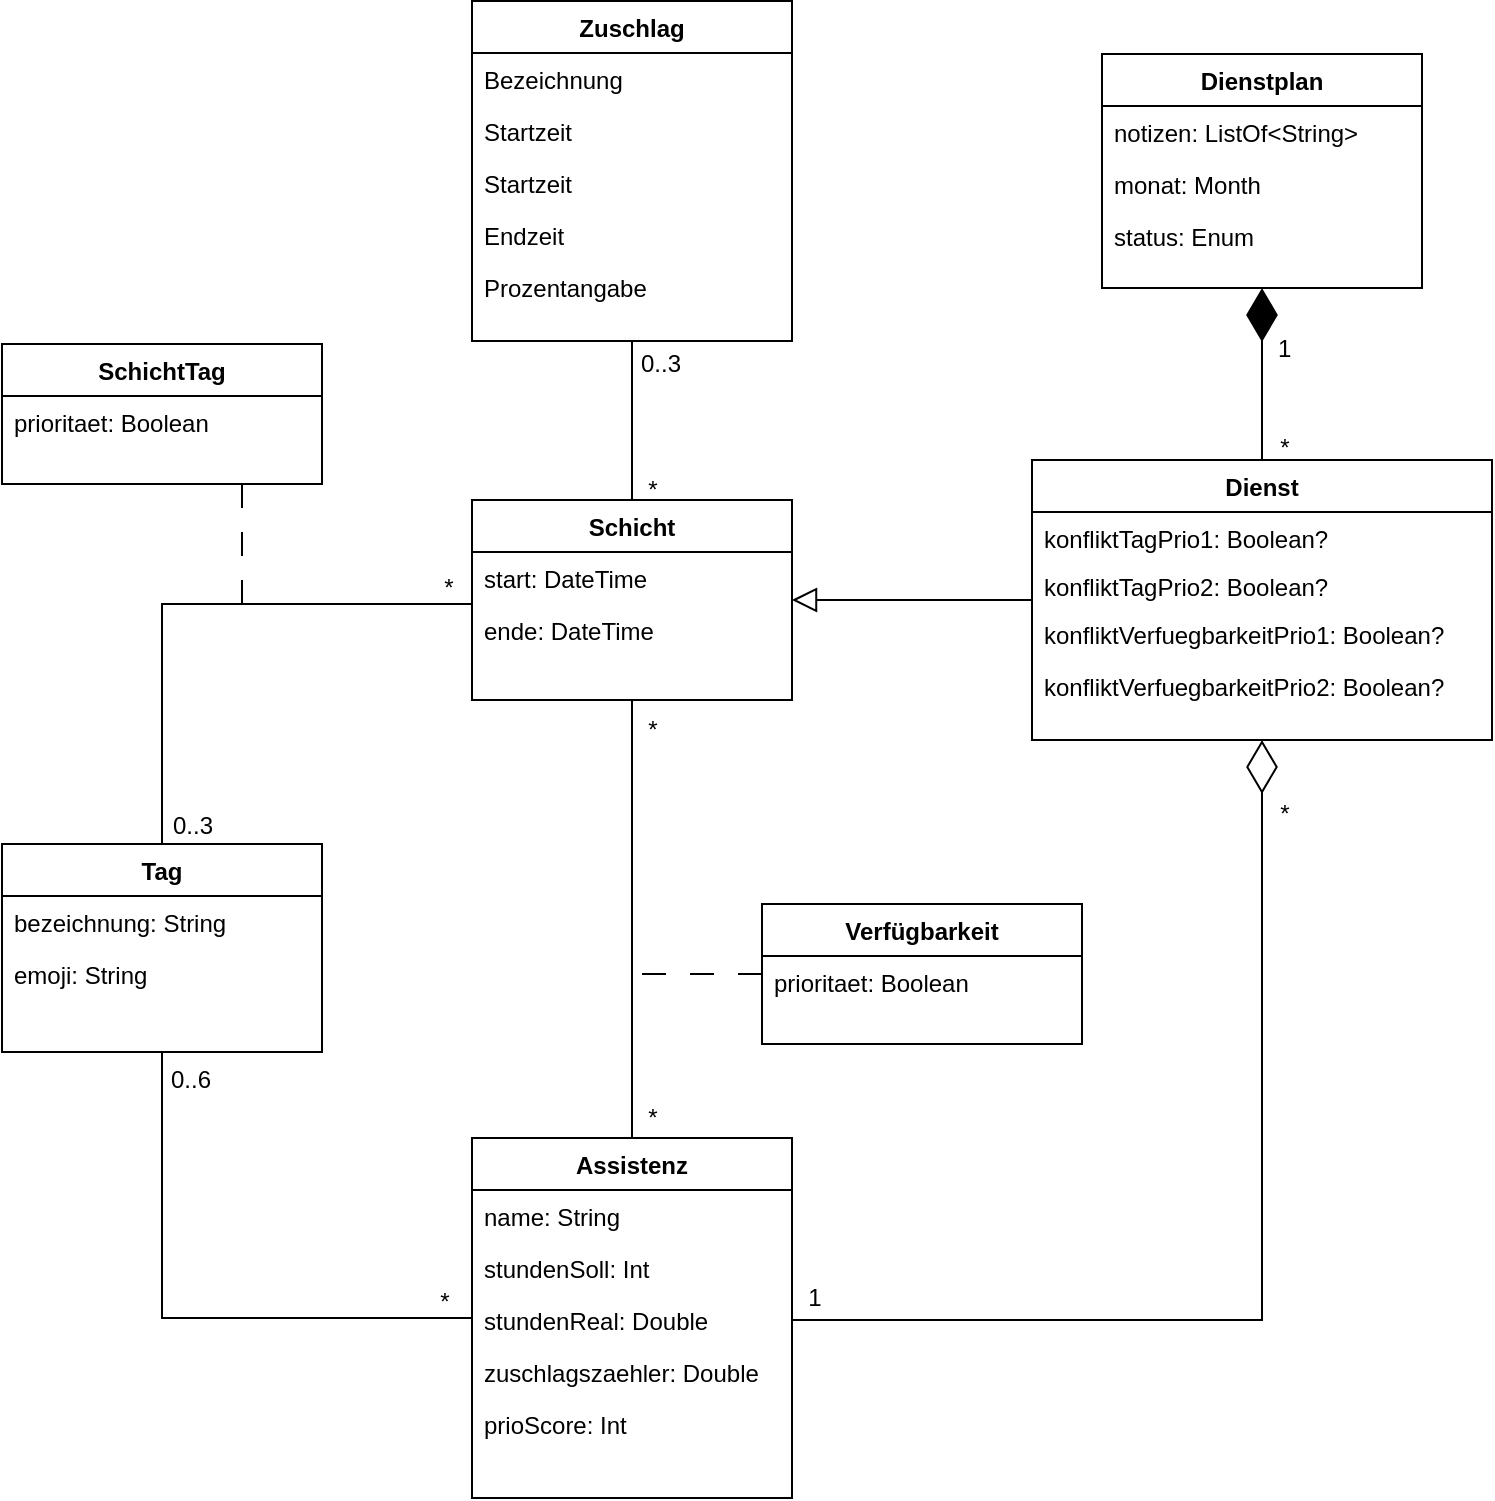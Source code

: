 <mxfile version="24.8.6">
  <diagram id="C5RBs43oDa-KdzZeNtuy" name="Page-1">
    <mxGraphModel dx="2019" dy="1088" grid="1" gridSize="10" guides="1" tooltips="1" connect="1" arrows="1" fold="1" page="1" pageScale="1" pageWidth="1169" pageHeight="1654" math="0" shadow="0">
      <root>
        <mxCell id="WIyWlLk6GJQsqaUBKTNV-0" />
        <mxCell id="WIyWlLk6GJQsqaUBKTNV-1" parent="WIyWlLk6GJQsqaUBKTNV-0" />
        <mxCell id="zkfFHV4jXpPFQw0GAbJ--0" value="Schicht" style="swimlane;fontStyle=1;align=center;verticalAlign=top;childLayout=stackLayout;horizontal=1;startSize=26;horizontalStack=0;resizeParent=1;resizeLast=0;collapsible=1;marginBottom=0;rounded=0;shadow=0;strokeWidth=1;" parent="WIyWlLk6GJQsqaUBKTNV-1" vertex="1">
          <mxGeometry x="435" y="328" width="160" height="100" as="geometry">
            <mxRectangle x="230" y="140" width="160" height="26" as="alternateBounds" />
          </mxGeometry>
        </mxCell>
        <mxCell id="zkfFHV4jXpPFQw0GAbJ--3" value="start: DateTime" style="text;align=left;verticalAlign=top;spacingLeft=4;spacingRight=4;overflow=hidden;rotatable=0;points=[[0,0.5],[1,0.5]];portConstraint=eastwest;rounded=0;shadow=0;html=0;" parent="zkfFHV4jXpPFQw0GAbJ--0" vertex="1">
          <mxGeometry y="26" width="160" height="26" as="geometry" />
        </mxCell>
        <mxCell id="U9AjpQckEjOVkHZ40Ijc-21" value="ende: DateTime" style="text;align=left;verticalAlign=top;spacingLeft=4;spacingRight=4;overflow=hidden;rotatable=0;points=[[0,0.5],[1,0.5]];portConstraint=eastwest;rounded=0;shadow=0;html=0;" parent="zkfFHV4jXpPFQw0GAbJ--0" vertex="1">
          <mxGeometry y="52" width="160" height="26" as="geometry" />
        </mxCell>
        <mxCell id="zkfFHV4jXpPFQw0GAbJ--6" value="Verfügbarkeit" style="swimlane;fontStyle=1;align=center;verticalAlign=top;childLayout=stackLayout;horizontal=1;startSize=26;horizontalStack=0;resizeParent=1;resizeLast=0;collapsible=1;marginBottom=0;rounded=0;shadow=0;strokeWidth=1;" parent="WIyWlLk6GJQsqaUBKTNV-1" vertex="1">
          <mxGeometry x="580" y="530" width="160" height="70" as="geometry">
            <mxRectangle x="130" y="380" width="160" height="26" as="alternateBounds" />
          </mxGeometry>
        </mxCell>
        <mxCell id="zkfFHV4jXpPFQw0GAbJ--7" value="prioritaet: Boolean" style="text;align=left;verticalAlign=top;spacingLeft=4;spacingRight=4;overflow=hidden;rotatable=0;points=[[0,0.5],[1,0.5]];portConstraint=eastwest;" parent="zkfFHV4jXpPFQw0GAbJ--6" vertex="1">
          <mxGeometry y="26" width="160" height="24" as="geometry" />
        </mxCell>
        <mxCell id="zkfFHV4jXpPFQw0GAbJ--17" value="Zuschlag" style="swimlane;fontStyle=1;align=center;verticalAlign=top;childLayout=stackLayout;horizontal=1;startSize=26;horizontalStack=0;resizeParent=1;resizeLast=0;collapsible=1;marginBottom=0;rounded=0;shadow=0;strokeWidth=1;" parent="WIyWlLk6GJQsqaUBKTNV-1" vertex="1">
          <mxGeometry x="435" y="78.5" width="160" height="170" as="geometry">
            <mxRectangle x="550" y="140" width="160" height="26" as="alternateBounds" />
          </mxGeometry>
        </mxCell>
        <mxCell id="zkfFHV4jXpPFQw0GAbJ--18" value="Bezeichnung" style="text;align=left;verticalAlign=top;spacingLeft=4;spacingRight=4;overflow=hidden;rotatable=0;points=[[0,0.5],[1,0.5]];portConstraint=eastwest;" parent="zkfFHV4jXpPFQw0GAbJ--17" vertex="1">
          <mxGeometry y="26" width="160" height="26" as="geometry" />
        </mxCell>
        <mxCell id="U9AjpQckEjOVkHZ40Ijc-0" value="Startzeit" style="text;align=left;verticalAlign=top;spacingLeft=4;spacingRight=4;overflow=hidden;rotatable=0;points=[[0,0.5],[1,0.5]];portConstraint=eastwest;rounded=0;shadow=0;html=0;" parent="zkfFHV4jXpPFQw0GAbJ--17" vertex="1">
          <mxGeometry y="52" width="160" height="26" as="geometry" />
        </mxCell>
        <mxCell id="zkfFHV4jXpPFQw0GAbJ--19" value="Startzeit" style="text;align=left;verticalAlign=top;spacingLeft=4;spacingRight=4;overflow=hidden;rotatable=0;points=[[0,0.5],[1,0.5]];portConstraint=eastwest;rounded=0;shadow=0;html=0;" parent="zkfFHV4jXpPFQw0GAbJ--17" vertex="1">
          <mxGeometry y="78" width="160" height="26" as="geometry" />
        </mxCell>
        <mxCell id="zkfFHV4jXpPFQw0GAbJ--20" value="Endzeit" style="text;align=left;verticalAlign=top;spacingLeft=4;spacingRight=4;overflow=hidden;rotatable=0;points=[[0,0.5],[1,0.5]];portConstraint=eastwest;rounded=0;shadow=0;html=0;" parent="zkfFHV4jXpPFQw0GAbJ--17" vertex="1">
          <mxGeometry y="104" width="160" height="26" as="geometry" />
        </mxCell>
        <mxCell id="zkfFHV4jXpPFQw0GAbJ--21" value="Prozentangabe" style="text;align=left;verticalAlign=top;spacingLeft=4;spacingRight=4;overflow=hidden;rotatable=0;points=[[0,0.5],[1,0.5]];portConstraint=eastwest;rounded=0;shadow=0;html=0;" parent="zkfFHV4jXpPFQw0GAbJ--17" vertex="1">
          <mxGeometry y="130" width="160" height="26" as="geometry" />
        </mxCell>
        <mxCell id="zkfFHV4jXpPFQw0GAbJ--26" value="" style="endArrow=none;shadow=0;strokeWidth=1;rounded=0;curved=0;endFill=0;edgeStyle=elbowEdgeStyle;elbow=vertical;" parent="WIyWlLk6GJQsqaUBKTNV-1" source="zkfFHV4jXpPFQw0GAbJ--0" target="zkfFHV4jXpPFQw0GAbJ--17" edge="1">
          <mxGeometry x="0.5" y="41" relative="1" as="geometry">
            <mxPoint x="490" y="419" as="sourcePoint" />
            <mxPoint x="650" y="419" as="targetPoint" />
            <mxPoint x="-40" y="32" as="offset" />
          </mxGeometry>
        </mxCell>
        <mxCell id="zkfFHV4jXpPFQw0GAbJ--27" value="1" style="resizable=0;align=left;verticalAlign=bottom;labelBackgroundColor=none;fontSize=12;" parent="zkfFHV4jXpPFQw0GAbJ--26" connectable="0" vertex="1">
          <mxGeometry x="-1" relative="1" as="geometry">
            <mxPoint x="321" y="-67" as="offset" />
          </mxGeometry>
        </mxCell>
        <mxCell id="zkfFHV4jXpPFQw0GAbJ--28" value="0..3" style="resizable=0;align=right;verticalAlign=bottom;labelBackgroundColor=none;fontSize=12;" parent="zkfFHV4jXpPFQw0GAbJ--26" connectable="0" vertex="1">
          <mxGeometry x="1" relative="1" as="geometry">
            <mxPoint x="26" y="20" as="offset" />
          </mxGeometry>
        </mxCell>
        <mxCell id="U9AjpQckEjOVkHZ40Ijc-1" value="Tag" style="swimlane;fontStyle=1;align=center;verticalAlign=top;childLayout=stackLayout;horizontal=1;startSize=26;horizontalStack=0;resizeParent=1;resizeLast=0;collapsible=1;marginBottom=0;rounded=0;shadow=0;strokeWidth=1;" parent="WIyWlLk6GJQsqaUBKTNV-1" vertex="1">
          <mxGeometry x="200" y="500" width="160" height="104" as="geometry">
            <mxRectangle x="70" y="120" width="160" height="26" as="alternateBounds" />
          </mxGeometry>
        </mxCell>
        <mxCell id="U9AjpQckEjOVkHZ40Ijc-2" value="bezeichnung: String" style="text;align=left;verticalAlign=top;spacingLeft=4;spacingRight=4;overflow=hidden;rotatable=0;points=[[0,0.5],[1,0.5]];portConstraint=eastwest;rounded=0;shadow=0;html=0;" parent="U9AjpQckEjOVkHZ40Ijc-1" vertex="1">
          <mxGeometry y="26" width="160" height="26" as="geometry" />
        </mxCell>
        <mxCell id="U9AjpQckEjOVkHZ40Ijc-3" value="emoji: String" style="text;align=left;verticalAlign=top;spacingLeft=4;spacingRight=4;overflow=hidden;rotatable=0;points=[[0,0.5],[1,0.5]];portConstraint=eastwest;rounded=0;shadow=0;html=0;" parent="U9AjpQckEjOVkHZ40Ijc-1" vertex="1">
          <mxGeometry y="52" width="160" height="26" as="geometry" />
        </mxCell>
        <mxCell id="U9AjpQckEjOVkHZ40Ijc-5" value="Assistenz" style="swimlane;fontStyle=1;align=center;verticalAlign=top;childLayout=stackLayout;horizontal=1;startSize=26;horizontalStack=0;resizeParent=1;resizeLast=0;collapsible=1;marginBottom=0;rounded=0;shadow=0;strokeWidth=1;" parent="WIyWlLk6GJQsqaUBKTNV-1" vertex="1">
          <mxGeometry x="435" y="647" width="160" height="180" as="geometry">
            <mxRectangle x="550" y="140" width="160" height="26" as="alternateBounds" />
          </mxGeometry>
        </mxCell>
        <mxCell id="U9AjpQckEjOVkHZ40Ijc-6" value="name: String" style="text;align=left;verticalAlign=top;spacingLeft=4;spacingRight=4;overflow=hidden;rotatable=0;points=[[0,0.5],[1,0.5]];portConstraint=eastwest;" parent="U9AjpQckEjOVkHZ40Ijc-5" vertex="1">
          <mxGeometry y="26" width="160" height="26" as="geometry" />
        </mxCell>
        <mxCell id="U9AjpQckEjOVkHZ40Ijc-7" value="stundenSoll: Int" style="text;align=left;verticalAlign=top;spacingLeft=4;spacingRight=4;overflow=hidden;rotatable=0;points=[[0,0.5],[1,0.5]];portConstraint=eastwest;rounded=0;shadow=0;html=0;" parent="U9AjpQckEjOVkHZ40Ijc-5" vertex="1">
          <mxGeometry y="52" width="160" height="26" as="geometry" />
        </mxCell>
        <mxCell id="U9AjpQckEjOVkHZ40Ijc-8" value="stundenReal: Double" style="text;align=left;verticalAlign=top;spacingLeft=4;spacingRight=4;overflow=hidden;rotatable=0;points=[[0,0.5],[1,0.5]];portConstraint=eastwest;rounded=0;shadow=0;html=0;" parent="U9AjpQckEjOVkHZ40Ijc-5" vertex="1">
          <mxGeometry y="78" width="160" height="26" as="geometry" />
        </mxCell>
        <mxCell id="U9AjpQckEjOVkHZ40Ijc-10" value="zuschlagszaehler: Double" style="text;align=left;verticalAlign=top;spacingLeft=4;spacingRight=4;overflow=hidden;rotatable=0;points=[[0,0.5],[1,0.5]];portConstraint=eastwest;rounded=0;shadow=0;html=0;" parent="U9AjpQckEjOVkHZ40Ijc-5" vertex="1">
          <mxGeometry y="104" width="160" height="26" as="geometry" />
        </mxCell>
        <mxCell id="U9AjpQckEjOVkHZ40Ijc-26" value="prioScore: Int" style="text;align=left;verticalAlign=top;spacingLeft=4;spacingRight=4;overflow=hidden;rotatable=0;points=[[0,0.5],[1,0.5]];portConstraint=eastwest;rounded=0;shadow=0;html=0;" parent="U9AjpQckEjOVkHZ40Ijc-5" vertex="1">
          <mxGeometry y="130" width="160" height="26" as="geometry" />
        </mxCell>
        <mxCell id="U9AjpQckEjOVkHZ40Ijc-11" value="Dienst" style="swimlane;fontStyle=1;align=center;verticalAlign=top;childLayout=stackLayout;horizontal=1;startSize=26;horizontalStack=0;resizeParent=1;resizeLast=0;collapsible=1;marginBottom=0;rounded=0;shadow=0;strokeWidth=1;" parent="WIyWlLk6GJQsqaUBKTNV-1" vertex="1">
          <mxGeometry x="715" y="308" width="230" height="140" as="geometry">
            <mxRectangle x="130" y="380" width="160" height="26" as="alternateBounds" />
          </mxGeometry>
        </mxCell>
        <mxCell id="U9AjpQckEjOVkHZ40Ijc-12" value="konfliktTagPrio1: Boolean?" style="text;align=left;verticalAlign=top;spacingLeft=4;spacingRight=4;overflow=hidden;rotatable=0;points=[[0,0.5],[1,0.5]];portConstraint=eastwest;" parent="U9AjpQckEjOVkHZ40Ijc-11" vertex="1">
          <mxGeometry y="26" width="230" height="24" as="geometry" />
        </mxCell>
        <mxCell id="U9AjpQckEjOVkHZ40Ijc-13" value="konfliktTagPrio2: Boolean?" style="text;align=left;verticalAlign=top;spacingLeft=4;spacingRight=4;overflow=hidden;rotatable=0;points=[[0,0.5],[1,0.5]];portConstraint=eastwest;" parent="U9AjpQckEjOVkHZ40Ijc-11" vertex="1">
          <mxGeometry y="50" width="230" height="24" as="geometry" />
        </mxCell>
        <mxCell id="U9AjpQckEjOVkHZ40Ijc-14" value="konfliktVerfuegbarkeitPrio1: Boolean?" style="text;align=left;verticalAlign=top;spacingLeft=4;spacingRight=4;overflow=hidden;rotatable=0;points=[[0,0.5],[1,0.5]];portConstraint=eastwest;" parent="U9AjpQckEjOVkHZ40Ijc-11" vertex="1">
          <mxGeometry y="74" width="230" height="26" as="geometry" />
        </mxCell>
        <mxCell id="U9AjpQckEjOVkHZ40Ijc-15" value="konfliktVerfuegbarkeitPrio2: Boolean?" style="text;align=left;verticalAlign=top;spacingLeft=4;spacingRight=4;overflow=hidden;rotatable=0;points=[[0,0.5],[1,0.5]];portConstraint=eastwest;" parent="U9AjpQckEjOVkHZ40Ijc-11" vertex="1">
          <mxGeometry y="100" width="230" height="26" as="geometry" />
        </mxCell>
        <mxCell id="U9AjpQckEjOVkHZ40Ijc-16" value="Dienstplan" style="swimlane;fontStyle=1;align=center;verticalAlign=top;childLayout=stackLayout;horizontal=1;startSize=26;horizontalStack=0;resizeParent=1;resizeLast=0;collapsible=1;marginBottom=0;rounded=0;shadow=0;strokeWidth=1;" parent="WIyWlLk6GJQsqaUBKTNV-1" vertex="1">
          <mxGeometry x="750" y="105" width="160" height="117" as="geometry">
            <mxRectangle x="230" y="140" width="160" height="26" as="alternateBounds" />
          </mxGeometry>
        </mxCell>
        <mxCell id="U9AjpQckEjOVkHZ40Ijc-18" value="notizen: ListOf&lt;String&gt;" style="text;align=left;verticalAlign=top;spacingLeft=4;spacingRight=4;overflow=hidden;rotatable=0;points=[[0,0.5],[1,0.5]];portConstraint=eastwest;rounded=0;shadow=0;html=0;" parent="U9AjpQckEjOVkHZ40Ijc-16" vertex="1">
          <mxGeometry y="26" width="160" height="26" as="geometry" />
        </mxCell>
        <mxCell id="U9AjpQckEjOVkHZ40Ijc-17" value="monat: Month" style="text;align=left;verticalAlign=top;spacingLeft=4;spacingRight=4;overflow=hidden;rotatable=0;points=[[0,0.5],[1,0.5]];portConstraint=eastwest;rounded=0;shadow=0;html=0;" parent="U9AjpQckEjOVkHZ40Ijc-16" vertex="1">
          <mxGeometry y="52" width="160" height="26" as="geometry" />
        </mxCell>
        <mxCell id="hU1mSwrOkTwODNumZak5-19" value="status: Enum" style="text;align=left;verticalAlign=top;spacingLeft=4;spacingRight=4;overflow=hidden;rotatable=0;points=[[0,0.5],[1,0.5]];portConstraint=eastwest;rounded=0;shadow=0;html=0;" vertex="1" parent="U9AjpQckEjOVkHZ40Ijc-16">
          <mxGeometry y="78" width="160" height="26" as="geometry" />
        </mxCell>
        <mxCell id="U9AjpQckEjOVkHZ40Ijc-23" value="" style="endArrow=block;endSize=10;endFill=0;shadow=0;strokeWidth=1;rounded=0;elbow=vertical;" parent="WIyWlLk6GJQsqaUBKTNV-1" source="U9AjpQckEjOVkHZ40Ijc-11" target="zkfFHV4jXpPFQw0GAbJ--0" edge="1">
          <mxGeometry width="160" relative="1" as="geometry">
            <mxPoint x="310" y="597" as="sourcePoint" />
            <mxPoint x="380" y="487" as="targetPoint" />
          </mxGeometry>
        </mxCell>
        <mxCell id="hU1mSwrOkTwODNumZak5-8" value="" style="endArrow=diamondThin;endFill=1;endSize=24;html=1;rounded=0;" edge="1" parent="WIyWlLk6GJQsqaUBKTNV-1" source="U9AjpQckEjOVkHZ40Ijc-11" target="U9AjpQckEjOVkHZ40Ijc-16">
          <mxGeometry width="160" relative="1" as="geometry">
            <mxPoint x="630" y="837" as="sourcePoint" />
            <mxPoint x="790" y="837" as="targetPoint" />
          </mxGeometry>
        </mxCell>
        <mxCell id="hU1mSwrOkTwODNumZak5-10" value="" style="endArrow=none;startArrow=none;endFill=0;startFill=0;html=1;rounded=0;" edge="1" parent="WIyWlLk6GJQsqaUBKTNV-1" source="zkfFHV4jXpPFQw0GAbJ--0" target="U9AjpQckEjOVkHZ40Ijc-5">
          <mxGeometry width="160" relative="1" as="geometry">
            <mxPoint x="480" y="427" as="sourcePoint" />
            <mxPoint x="640" y="427" as="targetPoint" />
          </mxGeometry>
        </mxCell>
        <mxCell id="hU1mSwrOkTwODNumZak5-11" value="" style="endArrow=none;startArrow=none;endFill=0;startFill=0;html=1;rounded=0;edgeStyle=orthogonalEdgeStyle;" edge="1" parent="WIyWlLk6GJQsqaUBKTNV-1" source="U9AjpQckEjOVkHZ40Ijc-1" target="U9AjpQckEjOVkHZ40Ijc-5">
          <mxGeometry width="160" relative="1" as="geometry">
            <mxPoint x="200" y="680" as="sourcePoint" />
            <mxPoint x="360" y="680" as="targetPoint" />
            <Array as="points">
              <mxPoint x="280" y="737" />
            </Array>
          </mxGeometry>
        </mxCell>
        <mxCell id="hU1mSwrOkTwODNumZak5-12" value="" style="endArrow=none;startArrow=none;endFill=0;startFill=0;html=1;rounded=0;edgeStyle=orthogonalEdgeStyle;" edge="1" parent="WIyWlLk6GJQsqaUBKTNV-1" source="U9AjpQckEjOVkHZ40Ijc-1" target="zkfFHV4jXpPFQw0GAbJ--0">
          <mxGeometry width="160" relative="1" as="geometry">
            <mxPoint x="250" y="747" as="sourcePoint" />
            <mxPoint x="445" y="747" as="targetPoint" />
            <Array as="points">
              <mxPoint x="280" y="380" />
            </Array>
          </mxGeometry>
        </mxCell>
        <mxCell id="hU1mSwrOkTwODNumZak5-13" value="SchichtTag" style="swimlane;fontStyle=1;align=center;verticalAlign=top;childLayout=stackLayout;horizontal=1;startSize=26;horizontalStack=0;resizeParent=1;resizeLast=0;collapsible=1;marginBottom=0;rounded=0;shadow=0;strokeWidth=1;" vertex="1" parent="WIyWlLk6GJQsqaUBKTNV-1">
          <mxGeometry x="200" y="250" width="160" height="70" as="geometry">
            <mxRectangle x="130" y="380" width="160" height="26" as="alternateBounds" />
          </mxGeometry>
        </mxCell>
        <mxCell id="hU1mSwrOkTwODNumZak5-14" value="prioritaet: Boolean" style="text;align=left;verticalAlign=top;spacingLeft=4;spacingRight=4;overflow=hidden;rotatable=0;points=[[0,0.5],[1,0.5]];portConstraint=eastwest;" vertex="1" parent="hU1mSwrOkTwODNumZak5-13">
          <mxGeometry y="26" width="160" height="24" as="geometry" />
        </mxCell>
        <mxCell id="hU1mSwrOkTwODNumZak5-16" value="" style="endArrow=none;startArrow=none;endFill=0;startFill=0;html=1;rounded=0;dashed=1;dashPattern=12 12;" edge="1" parent="WIyWlLk6GJQsqaUBKTNV-1" target="zkfFHV4jXpPFQw0GAbJ--6">
          <mxGeometry width="160" relative="1" as="geometry">
            <mxPoint x="520" y="565" as="sourcePoint" />
            <mxPoint x="525" y="657" as="targetPoint" />
          </mxGeometry>
        </mxCell>
        <mxCell id="hU1mSwrOkTwODNumZak5-17" value="" style="endArrow=none;startArrow=none;endFill=0;startFill=0;html=1;rounded=0;dashed=1;dashPattern=12 12;exitX=0.75;exitY=1;exitDx=0;exitDy=0;" edge="1" parent="WIyWlLk6GJQsqaUBKTNV-1" source="hU1mSwrOkTwODNumZak5-13">
          <mxGeometry width="160" relative="1" as="geometry">
            <mxPoint x="280" y="370" as="sourcePoint" />
            <mxPoint x="320" y="390" as="targetPoint" />
          </mxGeometry>
        </mxCell>
        <mxCell id="hU1mSwrOkTwODNumZak5-20" value="1" style="text;html=1;align=center;verticalAlign=middle;resizable=0;points=[];autosize=1;strokeColor=none;fillColor=none;" vertex="1" parent="WIyWlLk6GJQsqaUBKTNV-1">
          <mxGeometry x="591" y="712" width="30" height="30" as="geometry" />
        </mxCell>
        <mxCell id="hU1mSwrOkTwODNumZak5-21" value="*" style="text;html=1;align=center;verticalAlign=middle;resizable=0;points=[];autosize=1;strokeColor=none;fillColor=none;" vertex="1" parent="WIyWlLk6GJQsqaUBKTNV-1">
          <mxGeometry x="510" y="308" width="30" height="30" as="geometry" />
        </mxCell>
        <mxCell id="hU1mSwrOkTwODNumZak5-24" value="*" style="text;html=1;align=center;verticalAlign=middle;resizable=0;points=[];autosize=1;strokeColor=none;fillColor=none;" vertex="1" parent="WIyWlLk6GJQsqaUBKTNV-1">
          <mxGeometry x="408" y="357" width="30" height="30" as="geometry" />
        </mxCell>
        <mxCell id="hU1mSwrOkTwODNumZak5-25" value="0..3" style="text;html=1;align=center;verticalAlign=middle;resizable=0;points=[];autosize=1;strokeColor=none;fillColor=none;" vertex="1" parent="WIyWlLk6GJQsqaUBKTNV-1">
          <mxGeometry x="275" y="476" width="40" height="30" as="geometry" />
        </mxCell>
        <mxCell id="hU1mSwrOkTwODNumZak5-26" value="0..6" style="text;html=1;align=center;verticalAlign=middle;resizable=0;points=[];autosize=1;strokeColor=none;fillColor=none;" vertex="1" parent="WIyWlLk6GJQsqaUBKTNV-1">
          <mxGeometry x="274" y="603" width="40" height="30" as="geometry" />
        </mxCell>
        <mxCell id="hU1mSwrOkTwODNumZak5-27" value="" style="endArrow=diamondThin;endFill=0;endSize=24;html=1;rounded=0;exitX=1;exitY=0.5;exitDx=0;exitDy=0;entryX=0.5;entryY=1;entryDx=0;entryDy=0;edgeStyle=orthogonalEdgeStyle;" edge="1" parent="WIyWlLk6GJQsqaUBKTNV-1" source="U9AjpQckEjOVkHZ40Ijc-8" target="U9AjpQckEjOVkHZ40Ijc-11">
          <mxGeometry width="160" relative="1" as="geometry">
            <mxPoint x="920" y="730" as="sourcePoint" />
            <mxPoint x="1080" y="730" as="targetPoint" />
          </mxGeometry>
        </mxCell>
        <mxCell id="hU1mSwrOkTwODNumZak5-28" value="*" style="text;html=1;align=center;verticalAlign=middle;resizable=0;points=[];autosize=1;strokeColor=none;fillColor=none;" vertex="1" parent="WIyWlLk6GJQsqaUBKTNV-1">
          <mxGeometry x="826" y="287" width="30" height="30" as="geometry" />
        </mxCell>
        <mxCell id="hU1mSwrOkTwODNumZak5-29" value="*" style="text;html=1;align=center;verticalAlign=middle;resizable=0;points=[];autosize=1;strokeColor=none;fillColor=none;" vertex="1" parent="WIyWlLk6GJQsqaUBKTNV-1">
          <mxGeometry x="826" y="470" width="30" height="30" as="geometry" />
        </mxCell>
        <mxCell id="hU1mSwrOkTwODNumZak5-30" value="*" style="text;html=1;align=center;verticalAlign=middle;resizable=0;points=[];autosize=1;strokeColor=none;fillColor=none;" vertex="1" parent="WIyWlLk6GJQsqaUBKTNV-1">
          <mxGeometry x="510" y="622" width="30" height="30" as="geometry" />
        </mxCell>
        <mxCell id="hU1mSwrOkTwODNumZak5-31" value="*" style="text;html=1;align=center;verticalAlign=middle;resizable=0;points=[];autosize=1;strokeColor=none;fillColor=none;" vertex="1" parent="WIyWlLk6GJQsqaUBKTNV-1">
          <mxGeometry x="510" y="428" width="30" height="30" as="geometry" />
        </mxCell>
        <mxCell id="hU1mSwrOkTwODNumZak5-32" value="*" style="text;html=1;align=center;verticalAlign=middle;resizable=0;points=[];autosize=1;strokeColor=none;fillColor=none;" vertex="1" parent="WIyWlLk6GJQsqaUBKTNV-1">
          <mxGeometry x="406" y="714" width="30" height="30" as="geometry" />
        </mxCell>
      </root>
    </mxGraphModel>
  </diagram>
</mxfile>

